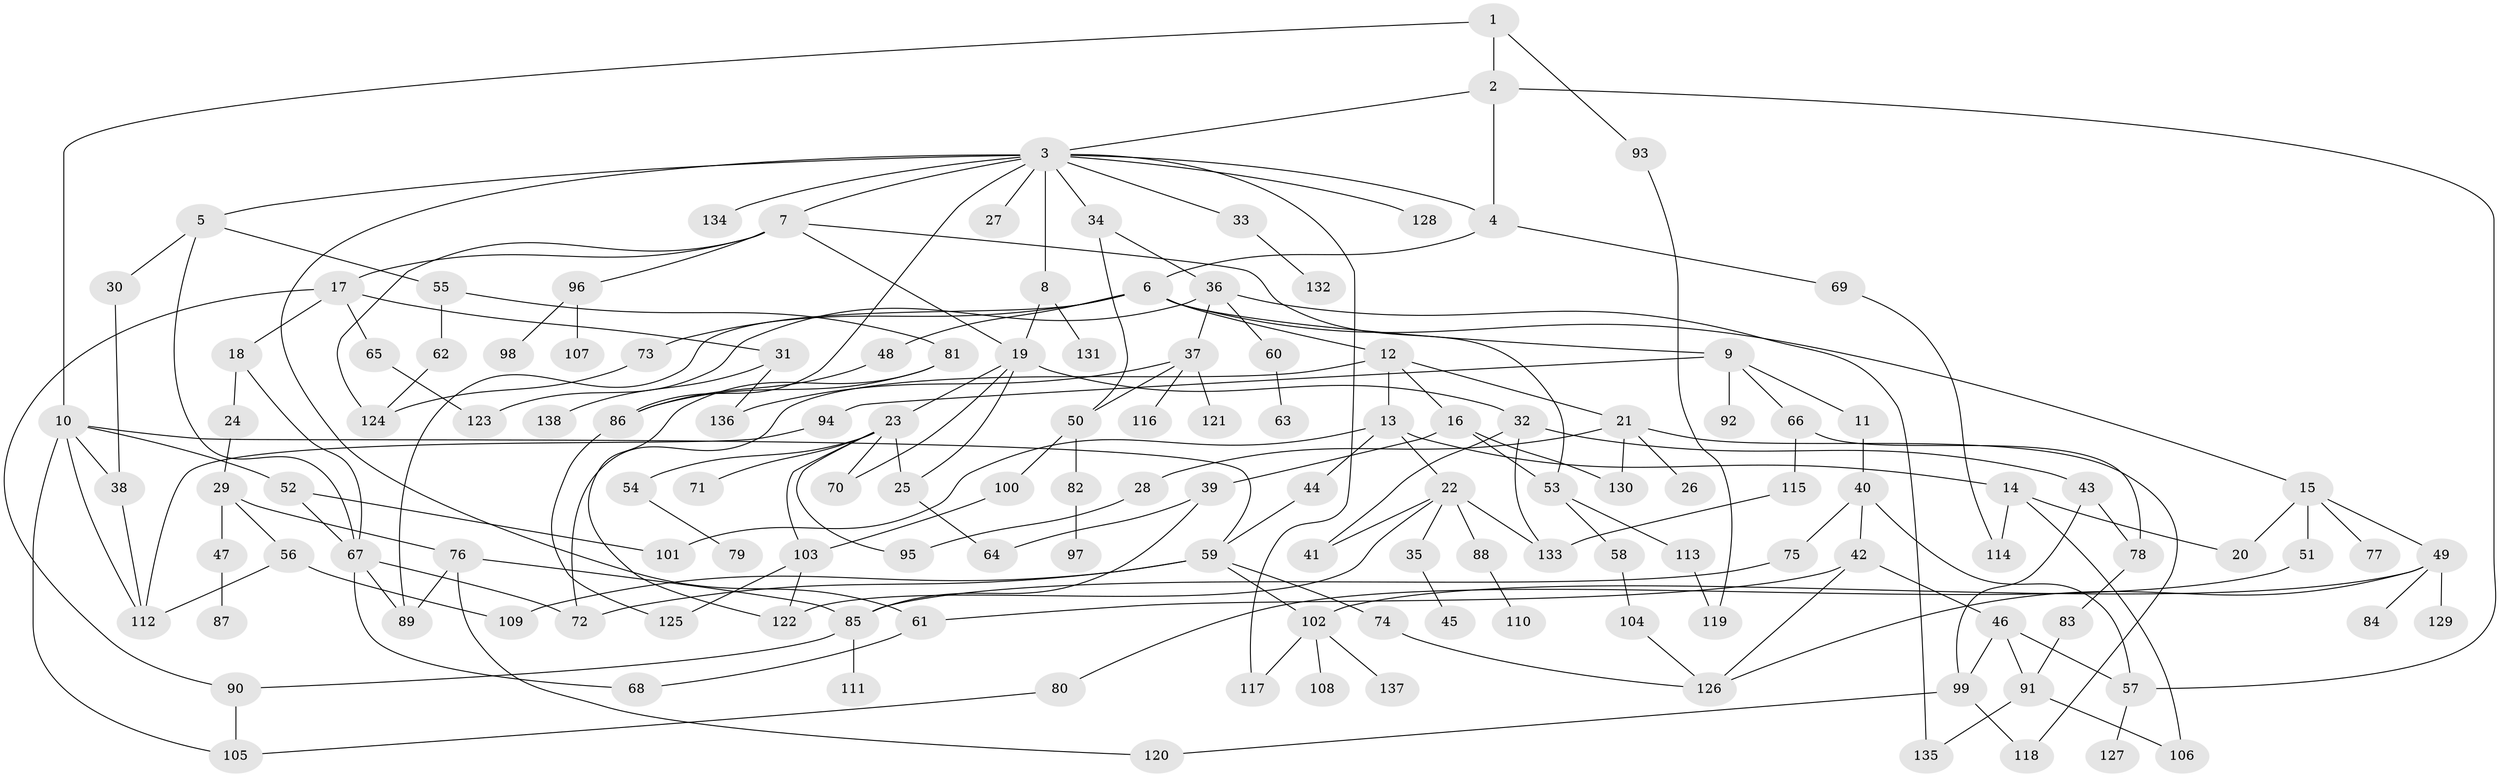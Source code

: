 // coarse degree distribution, {3: 0.10843373493975904, 4: 0.2289156626506024, 12: 0.012048192771084338, 10: 0.012048192771084338, 7: 0.024096385542168676, 6: 0.04819277108433735, 2: 0.27710843373493976, 5: 0.10843373493975904, 1: 0.1686746987951807, 8: 0.012048192771084338}
// Generated by graph-tools (version 1.1) at 2025/49/03/04/25 22:49:02]
// undirected, 138 vertices, 196 edges
graph export_dot {
  node [color=gray90,style=filled];
  1;
  2;
  3;
  4;
  5;
  6;
  7;
  8;
  9;
  10;
  11;
  12;
  13;
  14;
  15;
  16;
  17;
  18;
  19;
  20;
  21;
  22;
  23;
  24;
  25;
  26;
  27;
  28;
  29;
  30;
  31;
  32;
  33;
  34;
  35;
  36;
  37;
  38;
  39;
  40;
  41;
  42;
  43;
  44;
  45;
  46;
  47;
  48;
  49;
  50;
  51;
  52;
  53;
  54;
  55;
  56;
  57;
  58;
  59;
  60;
  61;
  62;
  63;
  64;
  65;
  66;
  67;
  68;
  69;
  70;
  71;
  72;
  73;
  74;
  75;
  76;
  77;
  78;
  79;
  80;
  81;
  82;
  83;
  84;
  85;
  86;
  87;
  88;
  89;
  90;
  91;
  92;
  93;
  94;
  95;
  96;
  97;
  98;
  99;
  100;
  101;
  102;
  103;
  104;
  105;
  106;
  107;
  108;
  109;
  110;
  111;
  112;
  113;
  114;
  115;
  116;
  117;
  118;
  119;
  120;
  121;
  122;
  123;
  124;
  125;
  126;
  127;
  128;
  129;
  130;
  131;
  132;
  133;
  134;
  135;
  136;
  137;
  138;
  1 -- 2;
  1 -- 10;
  1 -- 93;
  2 -- 3;
  2 -- 57;
  2 -- 4;
  3 -- 4;
  3 -- 5;
  3 -- 7;
  3 -- 8;
  3 -- 27;
  3 -- 33;
  3 -- 34;
  3 -- 117;
  3 -- 128;
  3 -- 134;
  3 -- 86;
  3 -- 61;
  4 -- 6;
  4 -- 69;
  5 -- 30;
  5 -- 55;
  5 -- 67;
  6 -- 9;
  6 -- 12;
  6 -- 15;
  6 -- 48;
  6 -- 73;
  6 -- 89;
  7 -- 17;
  7 -- 53;
  7 -- 96;
  7 -- 19;
  7 -- 124;
  8 -- 19;
  8 -- 131;
  9 -- 11;
  9 -- 66;
  9 -- 92;
  9 -- 94;
  10 -- 52;
  10 -- 59;
  10 -- 105;
  10 -- 38;
  10 -- 112;
  11 -- 40;
  12 -- 13;
  12 -- 16;
  12 -- 21;
  12 -- 72;
  13 -- 14;
  13 -- 22;
  13 -- 44;
  13 -- 101;
  14 -- 106;
  14 -- 114;
  14 -- 20;
  15 -- 20;
  15 -- 49;
  15 -- 51;
  15 -- 77;
  16 -- 39;
  16 -- 53;
  16 -- 130;
  17 -- 18;
  17 -- 31;
  17 -- 65;
  17 -- 90;
  18 -- 24;
  18 -- 67;
  19 -- 23;
  19 -- 32;
  19 -- 70;
  19 -- 25;
  21 -- 26;
  21 -- 28;
  21 -- 118;
  21 -- 130;
  22 -- 35;
  22 -- 41;
  22 -- 88;
  22 -- 122;
  22 -- 133;
  23 -- 25;
  23 -- 54;
  23 -- 70;
  23 -- 71;
  23 -- 103;
  23 -- 95;
  24 -- 29;
  25 -- 64;
  28 -- 95;
  29 -- 47;
  29 -- 56;
  29 -- 76;
  30 -- 38;
  31 -- 138;
  31 -- 136;
  32 -- 43;
  32 -- 133;
  32 -- 41;
  33 -- 132;
  34 -- 36;
  34 -- 50;
  35 -- 45;
  36 -- 37;
  36 -- 60;
  36 -- 123;
  36 -- 135;
  37 -- 50;
  37 -- 116;
  37 -- 121;
  37 -- 136;
  38 -- 112;
  39 -- 64;
  39 -- 85;
  40 -- 42;
  40 -- 75;
  40 -- 57;
  42 -- 46;
  42 -- 61;
  42 -- 126;
  43 -- 78;
  43 -- 99;
  44 -- 59;
  46 -- 57;
  46 -- 99;
  46 -- 91;
  47 -- 87;
  48 -- 86;
  49 -- 84;
  49 -- 102;
  49 -- 126;
  49 -- 129;
  50 -- 82;
  50 -- 100;
  51 -- 80;
  52 -- 67;
  52 -- 101;
  53 -- 58;
  53 -- 113;
  54 -- 79;
  55 -- 62;
  55 -- 81;
  56 -- 112;
  56 -- 109;
  57 -- 127;
  58 -- 104;
  59 -- 74;
  59 -- 109;
  59 -- 102;
  59 -- 72;
  60 -- 63;
  61 -- 68;
  62 -- 124;
  65 -- 123;
  66 -- 78;
  66 -- 115;
  67 -- 89;
  67 -- 68;
  67 -- 72;
  69 -- 114;
  73 -- 124;
  74 -- 126;
  75 -- 85;
  76 -- 85;
  76 -- 120;
  76 -- 89;
  78 -- 83;
  80 -- 105;
  81 -- 122;
  81 -- 86;
  82 -- 97;
  83 -- 91;
  85 -- 111;
  85 -- 90;
  86 -- 125;
  88 -- 110;
  90 -- 105;
  91 -- 135;
  91 -- 106;
  93 -- 119;
  94 -- 112;
  96 -- 98;
  96 -- 107;
  99 -- 120;
  99 -- 118;
  100 -- 103;
  102 -- 108;
  102 -- 137;
  102 -- 117;
  103 -- 125;
  103 -- 122;
  104 -- 126;
  113 -- 119;
  115 -- 133;
}
